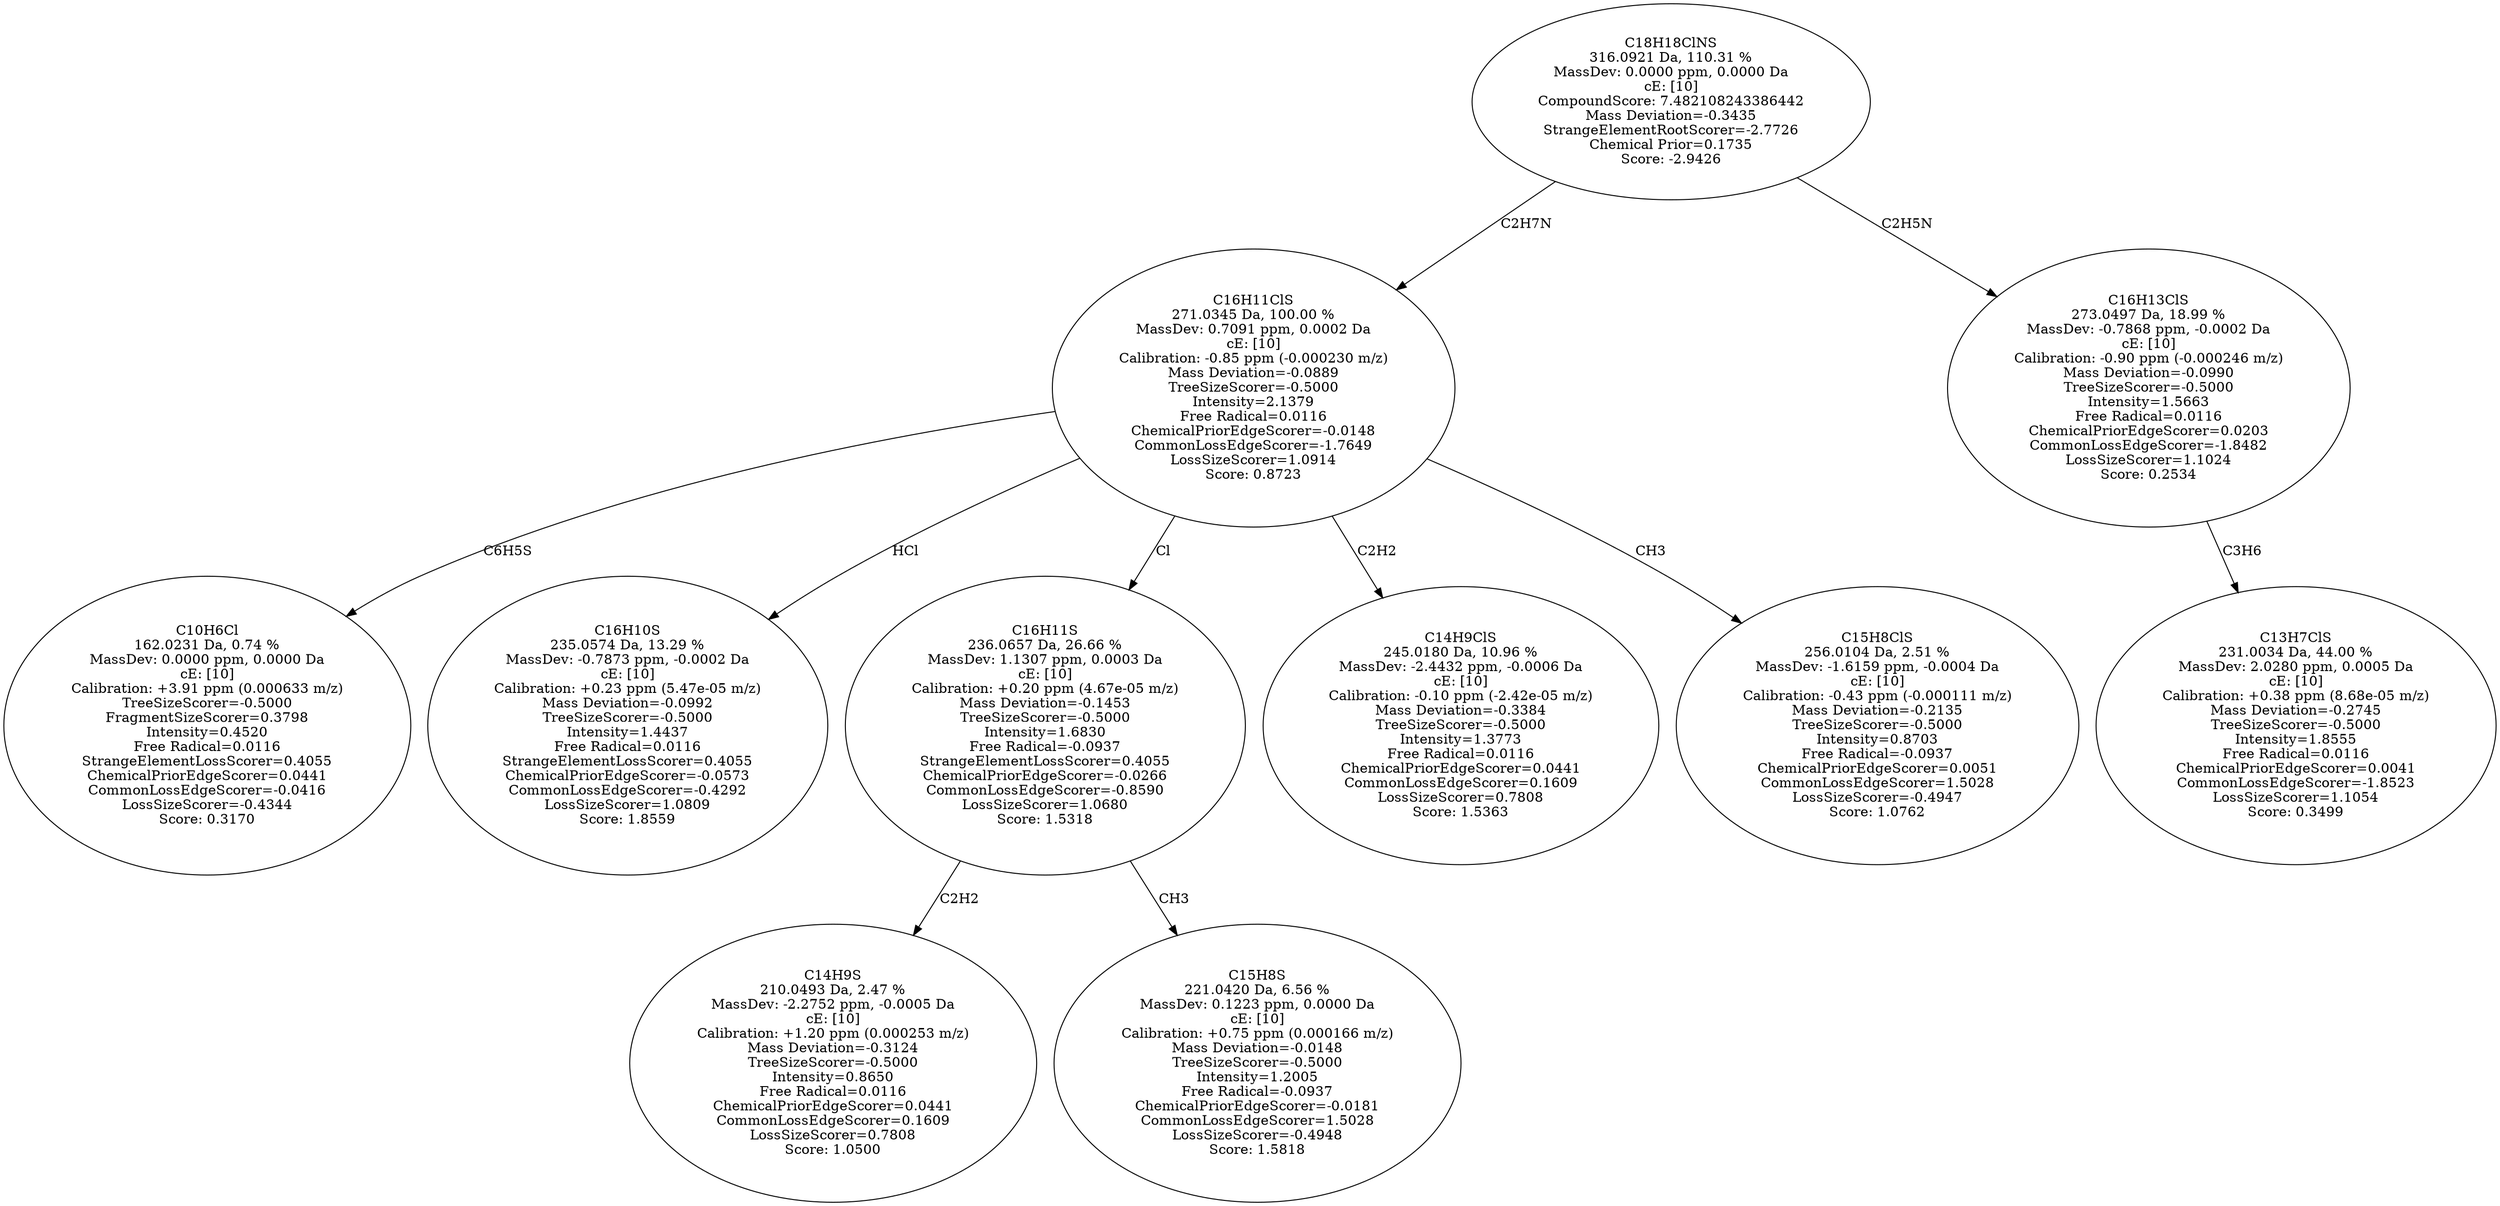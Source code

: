 strict digraph {
v1 [label="C10H6Cl\n162.0231 Da, 0.74 %\nMassDev: 0.0000 ppm, 0.0000 Da\ncE: [10]\nCalibration: +3.91 ppm (0.000633 m/z)\nTreeSizeScorer=-0.5000\nFragmentSizeScorer=0.3798\nIntensity=0.4520\nFree Radical=0.0116\nStrangeElementLossScorer=0.4055\nChemicalPriorEdgeScorer=0.0441\nCommonLossEdgeScorer=-0.0416\nLossSizeScorer=-0.4344\nScore: 0.3170"];
v2 [label="C16H10S\n235.0574 Da, 13.29 %\nMassDev: -0.7873 ppm, -0.0002 Da\ncE: [10]\nCalibration: +0.23 ppm (5.47e-05 m/z)\nMass Deviation=-0.0992\nTreeSizeScorer=-0.5000\nIntensity=1.4437\nFree Radical=0.0116\nStrangeElementLossScorer=0.4055\nChemicalPriorEdgeScorer=-0.0573\nCommonLossEdgeScorer=-0.4292\nLossSizeScorer=1.0809\nScore: 1.8559"];
v3 [label="C14H9S\n210.0493 Da, 2.47 %\nMassDev: -2.2752 ppm, -0.0005 Da\ncE: [10]\nCalibration: +1.20 ppm (0.000253 m/z)\nMass Deviation=-0.3124\nTreeSizeScorer=-0.5000\nIntensity=0.8650\nFree Radical=0.0116\nChemicalPriorEdgeScorer=0.0441\nCommonLossEdgeScorer=0.1609\nLossSizeScorer=0.7808\nScore: 1.0500"];
v4 [label="C15H8S\n221.0420 Da, 6.56 %\nMassDev: 0.1223 ppm, 0.0000 Da\ncE: [10]\nCalibration: +0.75 ppm (0.000166 m/z)\nMass Deviation=-0.0148\nTreeSizeScorer=-0.5000\nIntensity=1.2005\nFree Radical=-0.0937\nChemicalPriorEdgeScorer=-0.0181\nCommonLossEdgeScorer=1.5028\nLossSizeScorer=-0.4948\nScore: 1.5818"];
v5 [label="C16H11S\n236.0657 Da, 26.66 %\nMassDev: 1.1307 ppm, 0.0003 Da\ncE: [10]\nCalibration: +0.20 ppm (4.67e-05 m/z)\nMass Deviation=-0.1453\nTreeSizeScorer=-0.5000\nIntensity=1.6830\nFree Radical=-0.0937\nStrangeElementLossScorer=0.4055\nChemicalPriorEdgeScorer=-0.0266\nCommonLossEdgeScorer=-0.8590\nLossSizeScorer=1.0680\nScore: 1.5318"];
v6 [label="C14H9ClS\n245.0180 Da, 10.96 %\nMassDev: -2.4432 ppm, -0.0006 Da\ncE: [10]\nCalibration: -0.10 ppm (-2.42e-05 m/z)\nMass Deviation=-0.3384\nTreeSizeScorer=-0.5000\nIntensity=1.3773\nFree Radical=0.0116\nChemicalPriorEdgeScorer=0.0441\nCommonLossEdgeScorer=0.1609\nLossSizeScorer=0.7808\nScore: 1.5363"];
v7 [label="C15H8ClS\n256.0104 Da, 2.51 %\nMassDev: -1.6159 ppm, -0.0004 Da\ncE: [10]\nCalibration: -0.43 ppm (-0.000111 m/z)\nMass Deviation=-0.2135\nTreeSizeScorer=-0.5000\nIntensity=0.8703\nFree Radical=-0.0937\nChemicalPriorEdgeScorer=0.0051\nCommonLossEdgeScorer=1.5028\nLossSizeScorer=-0.4947\nScore: 1.0762"];
v8 [label="C16H11ClS\n271.0345 Da, 100.00 %\nMassDev: 0.7091 ppm, 0.0002 Da\ncE: [10]\nCalibration: -0.85 ppm (-0.000230 m/z)\nMass Deviation=-0.0889\nTreeSizeScorer=-0.5000\nIntensity=2.1379\nFree Radical=0.0116\nChemicalPriorEdgeScorer=-0.0148\nCommonLossEdgeScorer=-1.7649\nLossSizeScorer=1.0914\nScore: 0.8723"];
v9 [label="C13H7ClS\n231.0034 Da, 44.00 %\nMassDev: 2.0280 ppm, 0.0005 Da\ncE: [10]\nCalibration: +0.38 ppm (8.68e-05 m/z)\nMass Deviation=-0.2745\nTreeSizeScorer=-0.5000\nIntensity=1.8555\nFree Radical=0.0116\nChemicalPriorEdgeScorer=0.0041\nCommonLossEdgeScorer=-1.8523\nLossSizeScorer=1.1054\nScore: 0.3499"];
v10 [label="C16H13ClS\n273.0497 Da, 18.99 %\nMassDev: -0.7868 ppm, -0.0002 Da\ncE: [10]\nCalibration: -0.90 ppm (-0.000246 m/z)\nMass Deviation=-0.0990\nTreeSizeScorer=-0.5000\nIntensity=1.5663\nFree Radical=0.0116\nChemicalPriorEdgeScorer=0.0203\nCommonLossEdgeScorer=-1.8482\nLossSizeScorer=1.1024\nScore: 0.2534"];
v11 [label="C18H18ClNS\n316.0921 Da, 110.31 %\nMassDev: 0.0000 ppm, 0.0000 Da\ncE: [10]\nCompoundScore: 7.482108243386442\nMass Deviation=-0.3435\nStrangeElementRootScorer=-2.7726\nChemical Prior=0.1735\nScore: -2.9426"];
v8 -> v1 [label="C6H5S"];
v8 -> v2 [label="HCl"];
v5 -> v3 [label="C2H2"];
v5 -> v4 [label="CH3"];
v8 -> v5 [label="Cl"];
v8 -> v6 [label="C2H2"];
v8 -> v7 [label="CH3"];
v11 -> v8 [label="C2H7N"];
v10 -> v9 [label="C3H6"];
v11 -> v10 [label="C2H5N"];
}